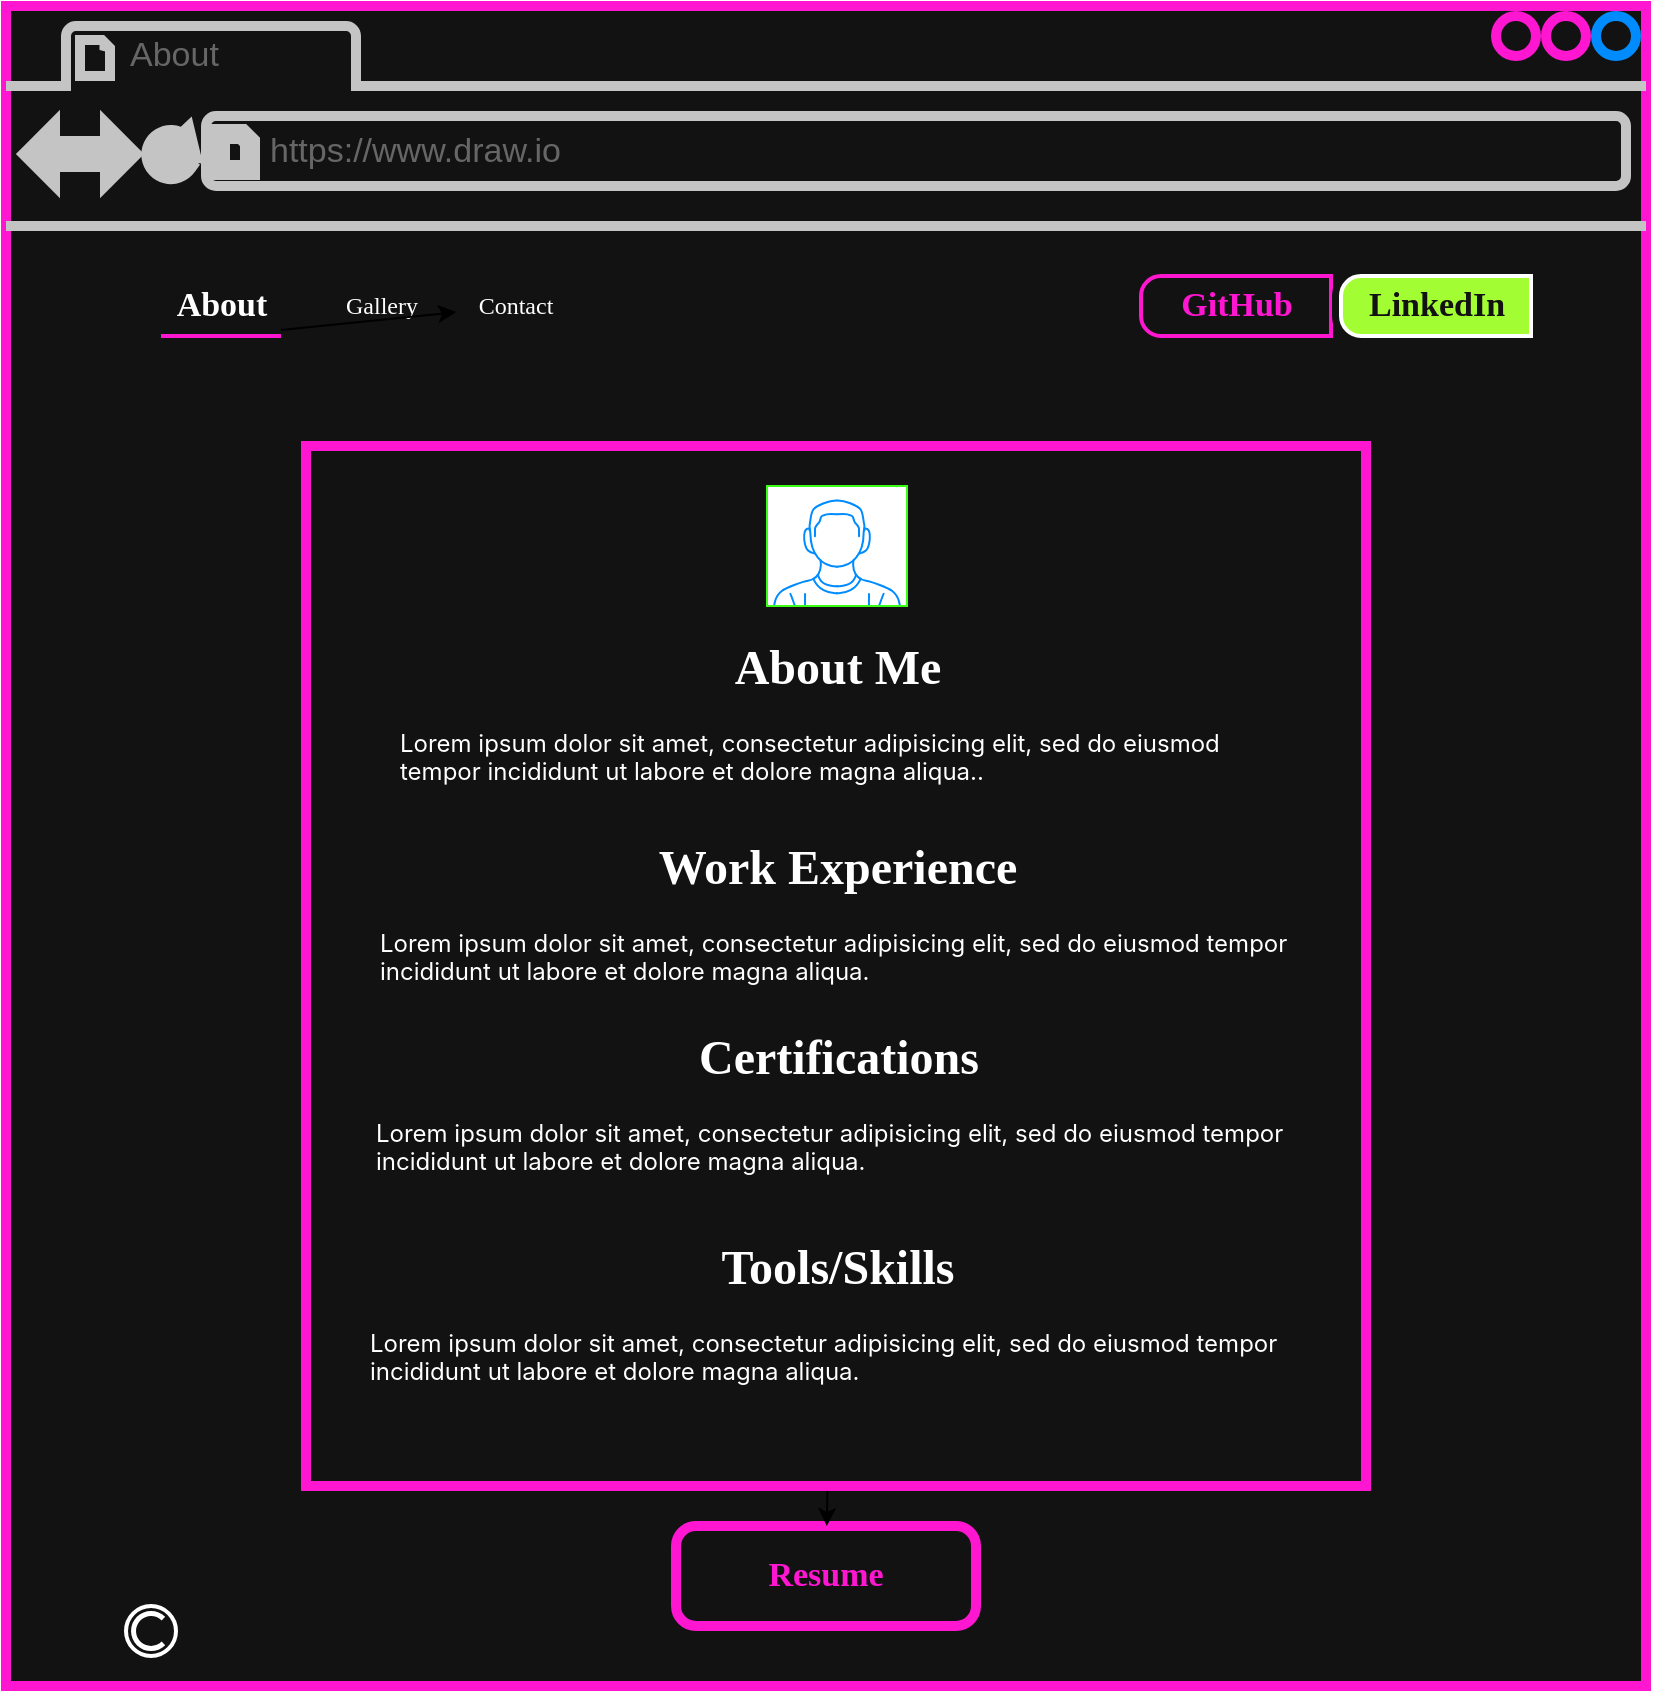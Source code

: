 <mxfile>
    <diagram id="YjC-V1jiLNOm3QlCypXk" name="Page-1">
        <mxGraphModel dx="831" dy="501" grid="1" gridSize="10" guides="1" tooltips="1" connect="1" arrows="1" fold="1" page="1" pageScale="1" pageWidth="850" pageHeight="1100" math="0" shadow="0">
            <root>
                <mxCell id="0"/>
                <mxCell id="1" parent="0"/>
                <mxCell id="2" value="" style="strokeWidth=5;shadow=0;dashed=0;align=center;html=1;shape=mxgraph.mockup.containers.browserWindow;rSize=0;strokeColor=#FE16D0;strokeColor2=#008cff;strokeColor3=#c4c4c4;mainText=,;recursiveResize=0;fillColor=#121212;" parent="1" vertex="1">
                    <mxGeometry x="10" y="10" width="820" height="840" as="geometry"/>
                </mxCell>
                <mxCell id="3" value="About" style="strokeWidth=1;shadow=0;dashed=0;align=center;html=1;shape=mxgraph.mockup.containers.anchor;fontSize=17;fontColor=#666666;align=left;" parent="2" vertex="1">
                    <mxGeometry x="60" y="12" width="110" height="26" as="geometry"/>
                </mxCell>
                <mxCell id="4" value="https://www.draw.io" style="strokeWidth=1;shadow=0;dashed=0;align=center;html=1;shape=mxgraph.mockup.containers.anchor;rSize=0;fontSize=17;fontColor=#666666;align=left;" parent="2" vertex="1">
                    <mxGeometry x="130" y="60" width="250" height="26" as="geometry"/>
                </mxCell>
                <mxCell id="6" value="" style="strokeColor=#FFFFFF;verticalLabelPosition=bottom;shadow=0;dashed=0;verticalAlign=top;strokeWidth=2;html=1;shape=mxgraph.mockup.misc.copyrightIcon;labelBorderColor=none;fontColor=#333333;fillColor=#121212;" parent="2" vertex="1">
                    <mxGeometry x="60" y="800" width="25" height="25" as="geometry"/>
                </mxCell>
                <mxCell id="24" value="&lt;font style=&quot;color: rgb(254, 22, 208);&quot; data-font-src=&quot;https://fonts.googleapis.com/css?family=Poppins&quot; face=&quot;Poppins&quot;&gt;Resume&lt;/font&gt;" style="strokeWidth=5;shadow=0;dashed=0;align=center;html=1;shape=mxgraph.mockup.buttons.button;strokeColor=#FE16D0;fontColor=#ffffff;mainText=;buttonStyle=round;fontSize=17;fontStyle=1;fillColor=#121212;whiteSpace=wrap;labelBorderColor=none;" parent="2" vertex="1">
                    <mxGeometry x="335" y="760" width="150" height="50" as="geometry"/>
                </mxCell>
                <mxCell id="35" value="" style="edgeStyle=none;html=1;" parent="2" source="22" target="24" edge="1">
                    <mxGeometry relative="1" as="geometry"/>
                </mxCell>
                <mxCell id="22" value="" style="rounded=0;whiteSpace=wrap;html=1;fillColor=#121212;strokeColor=#FE16D0;strokeWidth=5;" parent="2" vertex="1">
                    <mxGeometry x="150" y="220" width="530" height="520" as="geometry"/>
                </mxCell>
                <mxCell id="19" value="&lt;h1 style=&quot;text-align: center; margin-top: 0px;&quot;&gt;&lt;font face=&quot;Oswald&quot; style=&quot;color: rgb(255, 255, 255);&quot; data-font-src=&quot;https://fonts.googleapis.com/css?family=Oswald&quot;&gt;Tools/Skills&lt;/font&gt;&lt;/h1&gt;&lt;p&gt;&lt;font style=&quot;color: rgb(255, 255, 255);&quot;&gt;Lorem ipsum dolor sit amet, consectetur adipisicing elit, sed do eiusmod tempor incididunt ut labore et dolore magna aliqua.&lt;/font&gt;&lt;/p&gt;" style="text;html=1;whiteSpace=wrap;overflow=hidden;rounded=0;fontColor=#FFFFFF;fontFamily=Inter;fontSource=https%3A%2F%2Ffonts.googleapis.com%2Fcss%3Ffamily%3DInter;" parent="2" vertex="1">
                    <mxGeometry x="180" y="610" width="470" height="100" as="geometry"/>
                </mxCell>
                <mxCell id="18" value="&lt;h1 style=&quot;text-align: center; margin-top: 0px;&quot;&gt;&lt;font face=&quot;Oswald&quot; data-font-src=&quot;https://fonts.googleapis.com/css?family=Inter&quot; style=&quot;color: rgb(255, 255, 255);&quot;&gt;Certifications&lt;/font&gt;&lt;/h1&gt;&lt;p&gt;&lt;span&gt;&lt;font style=&quot;color: rgb(255, 255, 255);&quot; data-font-src=&quot;https://fonts.googleapis.com/css?family=Inter&quot; face=&quot;Inter&quot;&gt;Lorem ipsum dolor sit amet, consectetur adipisicing elit, sed do eiusmod tempor incididunt ut labore et dolore magna aliqua.&lt;/font&gt;&lt;/span&gt;&lt;br&gt;&lt;/p&gt;" style="text;html=1;whiteSpace=wrap;overflow=hidden;rounded=0;fontColor=#FFFFFF;" parent="2" vertex="1">
                    <mxGeometry x="183" y="505" width="465" height="110" as="geometry"/>
                </mxCell>
                <mxCell id="17" value="&lt;h1 style=&quot;text-align: center; margin-top: 0px;&quot;&gt;&lt;font face=&quot;Oswald&quot; data-font-src=&quot;https://fonts.googleapis.com/css?family=Oswald&quot; style=&quot;color: rgb(255, 255, 255);&quot;&gt;Work Experience&lt;/font&gt;&lt;/h1&gt;&lt;p&gt;&lt;span&gt;&lt;font style=&quot;color: rgb(255, 255, 255);&quot; face=&quot;Inter&quot;&gt;Lorem ipsum dolor sit amet, consectetur adipisicing elit, sed do eiusmod tempor incididunt ut labore et dolore magna aliqua.&lt;/font&gt;&lt;/span&gt;&lt;br&gt;&lt;/p&gt;" style="text;html=1;whiteSpace=wrap;overflow=hidden;rounded=0;fontColor=#FFFFFF;" parent="2" vertex="1">
                    <mxGeometry x="185" y="410" width="460" height="95" as="geometry"/>
                </mxCell>
                <mxCell id="16" value="&lt;h1 style=&quot;text-align: center; margin-top: 0px;&quot;&gt;&lt;font face=&quot;Oswald&quot; data-font-src=&quot;https://fonts.googleapis.com/css?family=Oswald&quot; style=&quot;color: rgb(255, 255, 255);&quot;&gt;About Me&lt;/font&gt;&lt;/h1&gt;&lt;p&gt;&lt;font data-font-src=&quot;https://fonts.googleapis.com/css?family=Inter&quot; face=&quot;Inter&quot; style=&quot;color: rgb(255, 255, 255);&quot;&gt;&lt;span style=&quot;color: rgb(255, 255, 255); background-color: transparent;&quot;&gt;Lorem ipsum dolor sit amet, consectetur adipisicing elit, sed do eiusmod tempor incididunt ut labore et dolore magna aliqua.&lt;/span&gt;.&lt;/font&gt;&lt;/p&gt;" style="text;html=1;whiteSpace=wrap;overflow=hidden;rounded=0;fontColor=#FFFFFF;" parent="2" vertex="1">
                    <mxGeometry x="195" y="310" width="440" height="110" as="geometry"/>
                </mxCell>
                <mxCell id="23" value="" style="verticalLabelPosition=bottom;shadow=0;dashed=0;align=center;html=1;verticalAlign=top;strokeWidth=1;shape=mxgraph.mockup.containers.userMale;strokeColor=#39FF14;strokeColor2=#008cff;" parent="2" vertex="1">
                    <mxGeometry x="380.5" y="240" width="70" height="60" as="geometry"/>
                </mxCell>
                <mxCell id="42" value="" style="strokeWidth=9;shadow=0;dashed=0;align=center;html=1;shape=mxgraph.mockup.rrect;rSize=10;fillColor=#F5F5DC;strokeColor=#121212;labelBackgroundColor=#A2FE32;fontFamily=Oswald;fontSource=https%3A%2F%2Ffonts.googleapis.com%2Fcss%3Ffamily%3DOswald;" vertex="1" parent="2">
                    <mxGeometry x="567.5" y="135" width="45" height="30" as="geometry"/>
                </mxCell>
                <mxCell id="43" value="&lt;font style=&quot;color: rgb(254, 22, 208);&quot; face=&quot;Poppins&quot;&gt;GitHub&lt;/font&gt;" style="strokeWidth=2;shadow=0;dashed=0;align=center;html=1;shape=mxgraph.mockup.leftButton;rSize=10;fontSize=17;fontColor=#F5F5DC;fontStyle=1;fillColor=#121212;strokeColor=#FE16D0;resizeHeight=1;fontFamily=Oswald;fontSource=https%3A%2F%2Ffonts.googleapis.com%2Fcss%3Ffamily%3DOswald;" vertex="1" parent="42">
                    <mxGeometry width="95" height="30" relative="1" as="geometry"/>
                </mxCell>
                <mxCell id="44" value="" style="strokeWidth=9;shadow=0;dashed=0;align=center;html=1;shape=mxgraph.mockup.rrect;rSize=10;fillColor=#F5F5DC;strokeColor=#121212;labelBackgroundColor=#A2FE32;fontFamily=Oswald;fontSource=https%3A%2F%2Ffonts.googleapis.com%2Fcss%3Ffamily%3DOswald;" vertex="1" parent="2">
                    <mxGeometry x="667.5" y="135" width="50" height="30" as="geometry"/>
                </mxCell>
                <mxCell id="45" value="&lt;font style=&quot;color: rgb(18, 18, 18);&quot; face=&quot;Poppins&quot;&gt;LinkedIn&lt;/font&gt;" style="strokeWidth=2;shadow=0;dashed=0;align=center;html=1;shape=mxgraph.mockup.leftButton;rSize=10;fontSize=17;fontColor=#F5F5DC;fontStyle=1;fillColor=#A2FE32;strokeColor=#FFFFFF;resizeHeight=1;fontFamily=Oswald;fontSource=https%3A%2F%2Ffonts.googleapis.com%2Fcss%3Ffamily%3DOswald;" vertex="1" parent="44">
                    <mxGeometry width="95" height="30" relative="1" as="geometry"/>
                </mxCell>
                <mxCell id="46" value="&lt;font data-font-src=&quot;https://fonts.googleapis.com/css?family=Poppins&quot; face=&quot;Poppins&quot; style=&quot;color: rgb(255, 255, 255);&quot;&gt;About&lt;/font&gt;" style="strokeWidth=9;shadow=0;dashed=0;align=center;html=1;shape=mxgraph.mockup.buttons.button;strokeColor=#121212;fontColor=#ffffff;mainText=;buttonStyle=round;fontSize=17;fontStyle=1;fillColor=#121212;whiteSpace=wrap;fontFamily=Oswald;fontSource=https%3A%2F%2Ffonts.googleapis.com%2Fcss%3Ffamily%3DOswald;" vertex="1" parent="2">
                    <mxGeometry x="47.5" y="130" width="120" height="40" as="geometry"/>
                </mxCell>
                <mxCell id="47" value="&lt;font face=&quot;Poppins&quot; style=&quot;color: rgb(255, 255, 255);&quot;&gt;Gallery&lt;/font&gt;" style="text;html=1;align=center;verticalAlign=middle;whiteSpace=wrap;rounded=0;" vertex="1" parent="2">
                    <mxGeometry x="157.5" y="135" width="60" height="30" as="geometry"/>
                </mxCell>
                <mxCell id="48" value="&lt;font face=&quot;Poppins&quot; style=&quot;color: rgb(255, 255, 255);&quot;&gt;Contact&lt;/font&gt;" style="text;html=1;align=center;verticalAlign=middle;whiteSpace=wrap;rounded=0;" vertex="1" parent="2">
                    <mxGeometry x="225" y="135" width="60" height="30" as="geometry"/>
                </mxCell>
                <mxCell id="50" value="" style="edgeStyle=none;html=1;" edge="1" parent="2" source="49" target="48">
                    <mxGeometry relative="1" as="geometry"/>
                </mxCell>
                <mxCell id="49" value="" style="line;strokeWidth=2;html=1;fontColor=#FE16D0;strokeColor=#FE16D0;" vertex="1" parent="2">
                    <mxGeometry x="77.5" y="150" width="60" height="30" as="geometry"/>
                </mxCell>
            </root>
        </mxGraphModel>
    </diagram>
</mxfile>